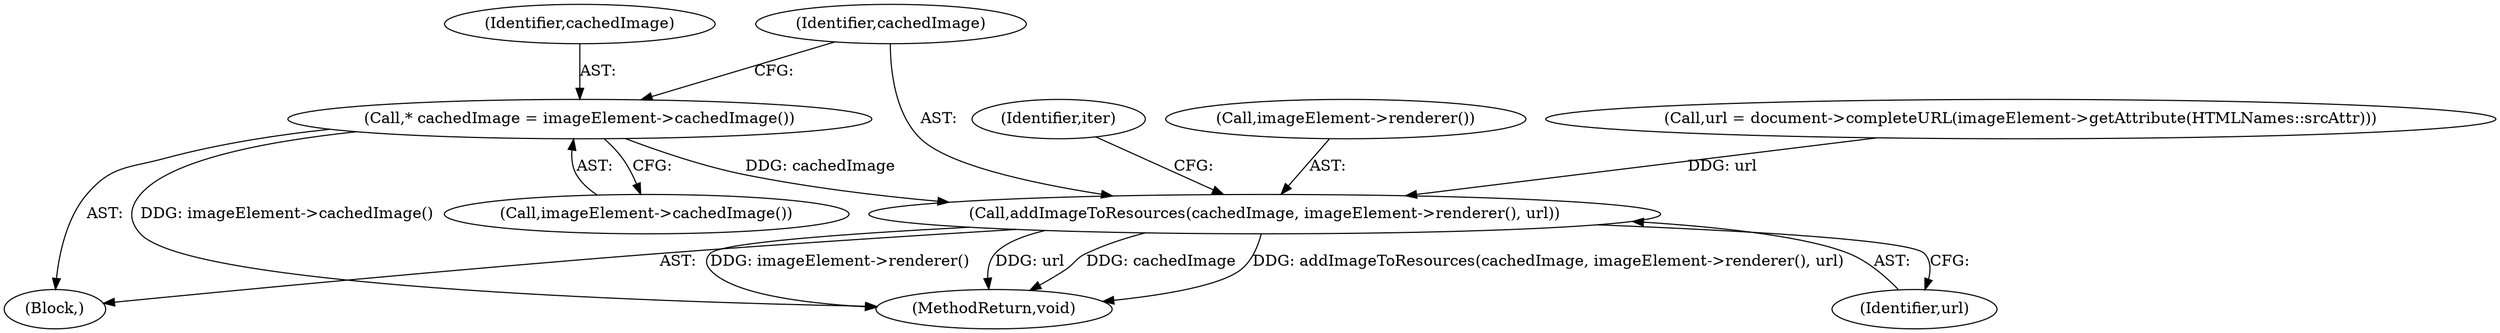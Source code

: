 digraph "0_Chrome_7f0126ff011142c8619b10a6e64d04d1745c503a_7@pointer" {
"1000226" [label="(Call,* cachedImage = imageElement->cachedImage())"];
"1000229" [label="(Call,addImageToResources(cachedImage, imageElement->renderer(), url))"];
"1000230" [label="(Identifier,cachedImage)"];
"1000226" [label="(Call,* cachedImage = imageElement->cachedImage())"];
"1000229" [label="(Call,addImageToResources(cachedImage, imageElement->renderer(), url))"];
"1000213" [label="(Block,)"];
"1000231" [label="(Call,imageElement->renderer())"];
"1000319" [label="(MethodReturn,void)"];
"1000220" [label="(Call,url = document->completeURL(imageElement->getAttribute(HTMLNames::srcAttr)))"];
"1000185" [label="(Identifier,iter)"];
"1000228" [label="(Call,imageElement->cachedImage())"];
"1000232" [label="(Identifier,url)"];
"1000227" [label="(Identifier,cachedImage)"];
"1000226" -> "1000213"  [label="AST: "];
"1000226" -> "1000228"  [label="CFG: "];
"1000227" -> "1000226"  [label="AST: "];
"1000228" -> "1000226"  [label="AST: "];
"1000230" -> "1000226"  [label="CFG: "];
"1000226" -> "1000319"  [label="DDG: imageElement->cachedImage()"];
"1000226" -> "1000229"  [label="DDG: cachedImage"];
"1000229" -> "1000213"  [label="AST: "];
"1000229" -> "1000232"  [label="CFG: "];
"1000230" -> "1000229"  [label="AST: "];
"1000231" -> "1000229"  [label="AST: "];
"1000232" -> "1000229"  [label="AST: "];
"1000185" -> "1000229"  [label="CFG: "];
"1000229" -> "1000319"  [label="DDG: addImageToResources(cachedImage, imageElement->renderer(), url)"];
"1000229" -> "1000319"  [label="DDG: imageElement->renderer()"];
"1000229" -> "1000319"  [label="DDG: url"];
"1000229" -> "1000319"  [label="DDG: cachedImage"];
"1000220" -> "1000229"  [label="DDG: url"];
}

